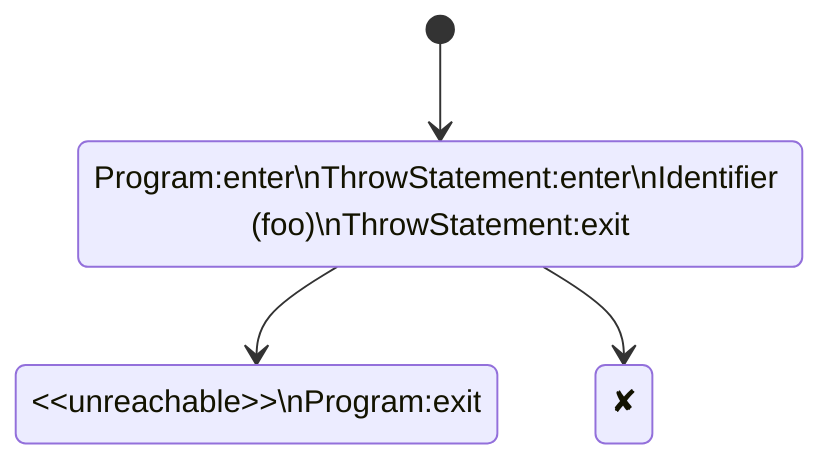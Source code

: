 stateDiagram-v2
classDef common fill: white, stroke: black, text-align: center
classDef unreachable fill: #FF9800, stroke-dasharray: 5 5
classDef thrown fill: none, line-height: 1, stroke: none
s1_1::: common: Program#58;enter\nThrowStatement#58;enter\nIdentifier (foo)\nThrowStatement#58;exit
s1_2:::common: #60;#60;unreachable#62;#62;\nProgram#58;exit
s1_2:::unreachable
thrown:::thrown: ✘
[*] --> s1_1
s1_1 --> s1_2
s1_1 --> thrown